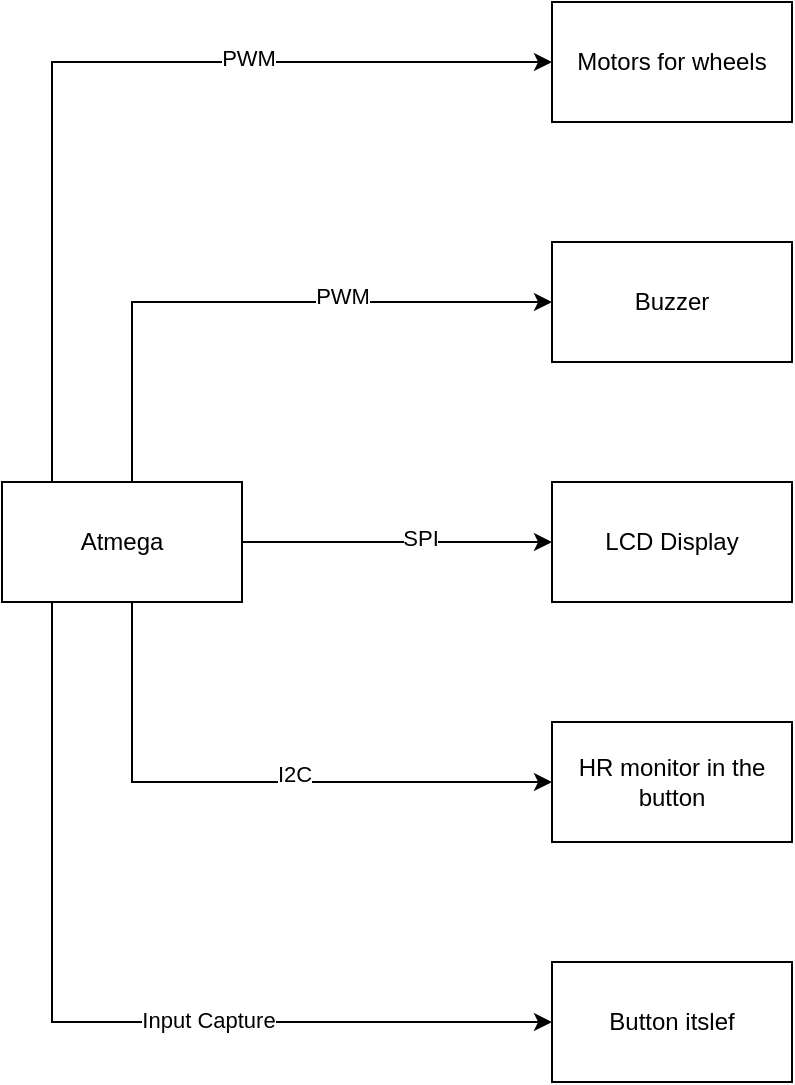 <mxfile version="26.0.16">
  <diagram name="Page-1" id="6rvGRyhos5cbH06ILlYu">
    <mxGraphModel dx="1407" dy="1718" grid="1" gridSize="10" guides="1" tooltips="1" connect="1" arrows="1" fold="1" page="1" pageScale="1" pageWidth="850" pageHeight="1100" math="0" shadow="0">
      <root>
        <mxCell id="0" />
        <mxCell id="1" parent="0" />
        <mxCell id="AINoFc_AuR4UppCe1i0D-7" style="edgeStyle=orthogonalEdgeStyle;rounded=0;orthogonalLoop=1;jettySize=auto;html=1;entryX=0;entryY=0.5;entryDx=0;entryDy=0;" edge="1" parent="1" source="AINoFc_AuR4UppCe1i0D-1" target="AINoFc_AuR4UppCe1i0D-6">
          <mxGeometry relative="1" as="geometry">
            <Array as="points">
              <mxPoint x="430" y="100" />
            </Array>
          </mxGeometry>
        </mxCell>
        <mxCell id="AINoFc_AuR4UppCe1i0D-8" value="PWM" style="edgeLabel;html=1;align=center;verticalAlign=middle;resizable=0;points=[];" vertex="1" connectable="0" parent="AINoFc_AuR4UppCe1i0D-7">
          <mxGeometry x="0.295" y="3" relative="1" as="geometry">
            <mxPoint as="offset" />
          </mxGeometry>
        </mxCell>
        <mxCell id="AINoFc_AuR4UppCe1i0D-10" style="edgeStyle=orthogonalEdgeStyle;rounded=0;orthogonalLoop=1;jettySize=auto;html=1;entryX=0;entryY=0.5;entryDx=0;entryDy=0;" edge="1" parent="1" source="AINoFc_AuR4UppCe1i0D-1" target="AINoFc_AuR4UppCe1i0D-9">
          <mxGeometry relative="1" as="geometry">
            <Array as="points">
              <mxPoint x="430" y="340" />
            </Array>
          </mxGeometry>
        </mxCell>
        <mxCell id="AINoFc_AuR4UppCe1i0D-11" value="I2C" style="edgeLabel;html=1;align=center;verticalAlign=middle;resizable=0;points=[];" vertex="1" connectable="0" parent="AINoFc_AuR4UppCe1i0D-10">
          <mxGeometry x="0.135" y="4" relative="1" as="geometry">
            <mxPoint as="offset" />
          </mxGeometry>
        </mxCell>
        <mxCell id="AINoFc_AuR4UppCe1i0D-13" style="edgeStyle=orthogonalEdgeStyle;rounded=0;orthogonalLoop=1;jettySize=auto;html=1;entryX=0;entryY=0.5;entryDx=0;entryDy=0;" edge="1" parent="1" source="AINoFc_AuR4UppCe1i0D-1" target="AINoFc_AuR4UppCe1i0D-12">
          <mxGeometry relative="1" as="geometry">
            <Array as="points">
              <mxPoint x="390" y="460" />
            </Array>
          </mxGeometry>
        </mxCell>
        <mxCell id="AINoFc_AuR4UppCe1i0D-14" value="Input Capture" style="edgeLabel;html=1;align=center;verticalAlign=middle;resizable=0;points=[];" vertex="1" connectable="0" parent="AINoFc_AuR4UppCe1i0D-13">
          <mxGeometry x="0.249" y="1" relative="1" as="geometry">
            <mxPoint as="offset" />
          </mxGeometry>
        </mxCell>
        <mxCell id="AINoFc_AuR4UppCe1i0D-16" style="edgeStyle=orthogonalEdgeStyle;rounded=0;orthogonalLoop=1;jettySize=auto;html=1;entryX=0;entryY=0.5;entryDx=0;entryDy=0;" edge="1" parent="1" source="AINoFc_AuR4UppCe1i0D-1" target="AINoFc_AuR4UppCe1i0D-15">
          <mxGeometry relative="1" as="geometry">
            <Array as="points">
              <mxPoint x="390" y="-20" />
            </Array>
          </mxGeometry>
        </mxCell>
        <mxCell id="AINoFc_AuR4UppCe1i0D-17" value="PWM" style="edgeLabel;html=1;align=center;verticalAlign=middle;resizable=0;points=[];" vertex="1" connectable="0" parent="AINoFc_AuR4UppCe1i0D-16">
          <mxGeometry x="0.34" y="2" relative="1" as="geometry">
            <mxPoint as="offset" />
          </mxGeometry>
        </mxCell>
        <mxCell id="AINoFc_AuR4UppCe1i0D-1" value="Atmega" style="rounded=0;whiteSpace=wrap;html=1;" vertex="1" parent="1">
          <mxGeometry x="365" y="190" width="120" height="60" as="geometry" />
        </mxCell>
        <mxCell id="AINoFc_AuR4UppCe1i0D-3" value="LCD Display" style="rounded=0;whiteSpace=wrap;html=1;" vertex="1" parent="1">
          <mxGeometry x="640" y="190" width="120" height="60" as="geometry" />
        </mxCell>
        <mxCell id="AINoFc_AuR4UppCe1i0D-4" value="" style="endArrow=classic;html=1;rounded=0;entryX=0;entryY=0.5;entryDx=0;entryDy=0;exitX=1;exitY=0.5;exitDx=0;exitDy=0;" edge="1" parent="1" source="AINoFc_AuR4UppCe1i0D-1" target="AINoFc_AuR4UppCe1i0D-3">
          <mxGeometry width="50" height="50" relative="1" as="geometry">
            <mxPoint x="440" y="360" as="sourcePoint" />
            <mxPoint x="490" y="310" as="targetPoint" />
          </mxGeometry>
        </mxCell>
        <mxCell id="AINoFc_AuR4UppCe1i0D-5" value="SPI" style="edgeLabel;html=1;align=center;verticalAlign=middle;resizable=0;points=[];" vertex="1" connectable="0" parent="AINoFc_AuR4UppCe1i0D-4">
          <mxGeometry x="0.151" y="2" relative="1" as="geometry">
            <mxPoint as="offset" />
          </mxGeometry>
        </mxCell>
        <mxCell id="AINoFc_AuR4UppCe1i0D-6" value="Buzzer" style="rounded=0;whiteSpace=wrap;html=1;" vertex="1" parent="1">
          <mxGeometry x="640" y="70" width="120" height="60" as="geometry" />
        </mxCell>
        <mxCell id="AINoFc_AuR4UppCe1i0D-9" value="HR monitor in the button" style="rounded=0;whiteSpace=wrap;html=1;" vertex="1" parent="1">
          <mxGeometry x="640" y="310" width="120" height="60" as="geometry" />
        </mxCell>
        <mxCell id="AINoFc_AuR4UppCe1i0D-12" value="Button itslef" style="rounded=0;whiteSpace=wrap;html=1;" vertex="1" parent="1">
          <mxGeometry x="640" y="430" width="120" height="60" as="geometry" />
        </mxCell>
        <mxCell id="AINoFc_AuR4UppCe1i0D-15" value="Motors for wheels" style="rounded=0;whiteSpace=wrap;html=1;" vertex="1" parent="1">
          <mxGeometry x="640" y="-50" width="120" height="60" as="geometry" />
        </mxCell>
      </root>
    </mxGraphModel>
  </diagram>
</mxfile>
